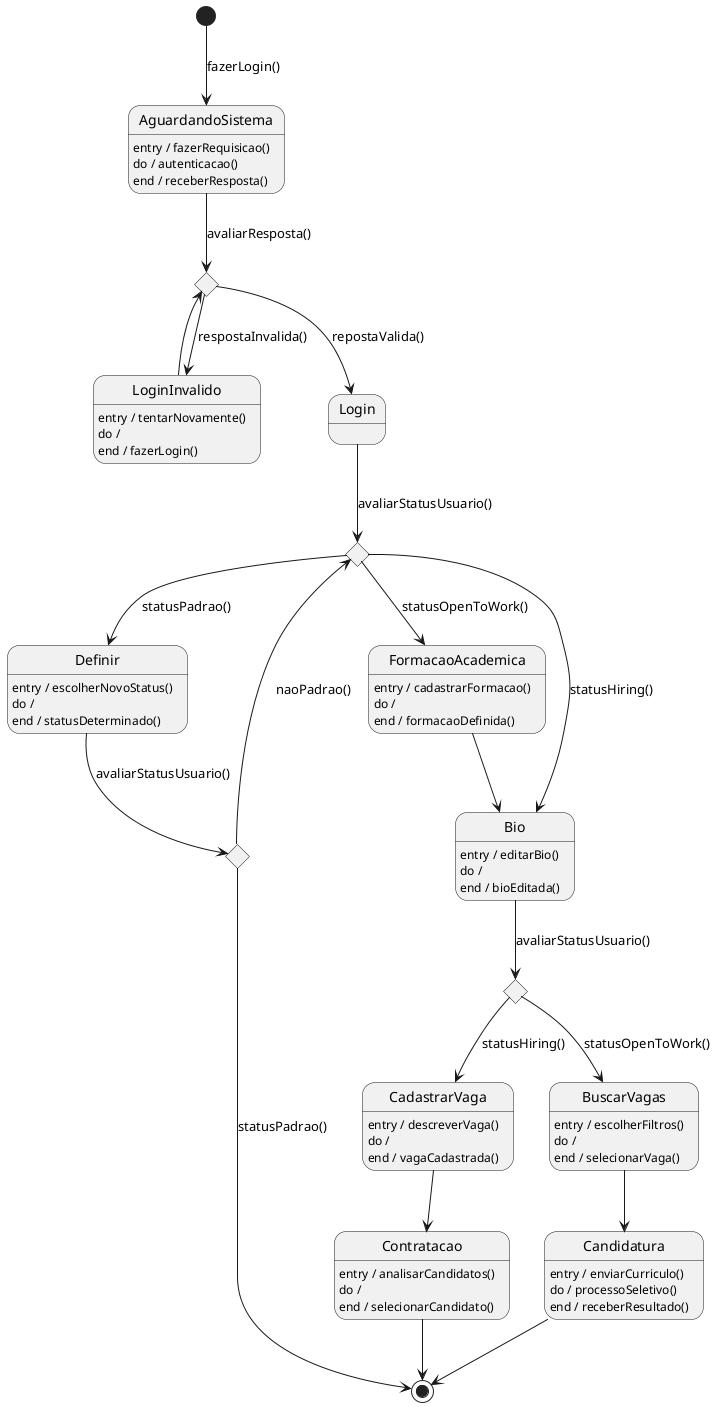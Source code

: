 @startuml Sistema Linkedin

[*] --> AguardandoSistema : fazerLogin()
AguardandoSistema : entry / fazerRequisicao()
AguardandoSistema : do / autenticacao()
AguardandoSistema : end / receberResposta()
state a <<choice>>
state b <<choice>>
state c <<choice>>
state d <<choice>>
AguardandoSistema --> a : avaliarResposta()
a --> LoginInvalido : respostaInvalida()
a --> Login : repostaValida()
LoginInvalido : entry / tentarNovamente()
LoginInvalido : do / 
LoginInvalido : end / fazerLogin() 
LoginInvalido --> a
Login --> b : avaliarStatusUsuario()
b --> Definir : statusPadrao()
Definir : entry / escolherNovoStatus()
Definir : do / 
Definir : end / statusDeterminado()
Definir --> c : avaliarStatusUsuario()
c --> [*] : statusPadrao()
c --> b : naoPadrao()
b --> FormacaoAcademica : statusOpenToWork()
FormacaoAcademica : entry / cadastrarFormacao()
FormacaoAcademica : do / 
FormacaoAcademica : end / formacaoDefinida()
FormacaoAcademica --> Bio
Bio : entry / editarBio()
Bio : do / 
Bio : end / bioEditada()
b --> Bio : statusHiring()
Bio --> d : avaliarStatusUsuario()
d --> BuscarVagas : statusOpenToWork()
d --> CadastrarVaga : statusHiring()
BuscarVagas : entry / escolherFiltros()
BuscarVagas : do / 
BuscarVagas : end / selecionarVaga()
BuscarVagas --> Candidatura
Candidatura : entry / enviarCurriculo()
Candidatura : do / processoSeletivo()
Candidatura : end / receberResultado()
Candidatura --> [*]
CadastrarVaga : entry / descreverVaga()
CadastrarVaga : do / 
CadastrarVaga : end / vagaCadastrada()
CadastrarVaga --> Contratacao 
Contratacao : entry / analisarCandidatos()
Contratacao : do /
Contratacao : end / selecionarCandidato()
Contratacao --> [*]
@enduml
